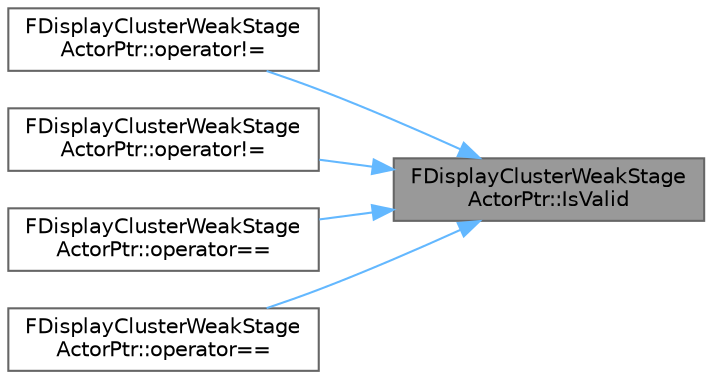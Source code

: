 digraph "FDisplayClusterWeakStageActorPtr::IsValid"
{
 // INTERACTIVE_SVG=YES
 // LATEX_PDF_SIZE
  bgcolor="transparent";
  edge [fontname=Helvetica,fontsize=10,labelfontname=Helvetica,labelfontsize=10];
  node [fontname=Helvetica,fontsize=10,shape=box,height=0.2,width=0.4];
  rankdir="RL";
  Node1 [id="Node000001",label="FDisplayClusterWeakStage\lActorPtr::IsValid",height=0.2,width=0.4,color="gray40", fillcolor="grey60", style="filled", fontcolor="black",tooltip="Is the weak pointer valid."];
  Node1 -> Node2 [id="edge1_Node000001_Node000002",dir="back",color="steelblue1",style="solid",tooltip=" "];
  Node2 [id="Node000002",label="FDisplayClusterWeakStage\lActorPtr::operator!=",height=0.2,width=0.4,color="grey40", fillcolor="white", style="filled",URL="$dd/d2e/structFDisplayClusterWeakStageActorPtr.html#a5539437ab40f84bf0b4b88b30ba33fa8",tooltip=" "];
  Node1 -> Node3 [id="edge2_Node000001_Node000003",dir="back",color="steelblue1",style="solid",tooltip=" "];
  Node3 [id="Node000003",label="FDisplayClusterWeakStage\lActorPtr::operator!=",height=0.2,width=0.4,color="grey40", fillcolor="white", style="filled",URL="$dd/d2e/structFDisplayClusterWeakStageActorPtr.html#a72cec489ae0729778cc30398d4f34273",tooltip=" "];
  Node1 -> Node4 [id="edge3_Node000001_Node000004",dir="back",color="steelblue1",style="solid",tooltip=" "];
  Node4 [id="Node000004",label="FDisplayClusterWeakStage\lActorPtr::operator==",height=0.2,width=0.4,color="grey40", fillcolor="white", style="filled",URL="$dd/d2e/structFDisplayClusterWeakStageActorPtr.html#a7bb13ac79b892c4f8b37460736c7602c",tooltip=" "];
  Node1 -> Node5 [id="edge4_Node000001_Node000005",dir="back",color="steelblue1",style="solid",tooltip=" "];
  Node5 [id="Node000005",label="FDisplayClusterWeakStage\lActorPtr::operator==",height=0.2,width=0.4,color="grey40", fillcolor="white", style="filled",URL="$dd/d2e/structFDisplayClusterWeakStageActorPtr.html#a22270ecc5e35ccc0b4d1292d671481ff",tooltip=" "];
}
